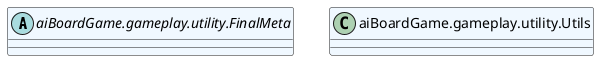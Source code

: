 @startuml classes_utility
set namespaceSeparator none
abstract class "aiBoardGame.gameplay.utility.FinalMeta" as aiBoardGame.gameplay.utility.FinalMeta #aliceblue {
}
class "aiBoardGame.gameplay.utility.Utils" as aiBoardGame.gameplay.utility.Utils #aliceblue {
}
@enduml
